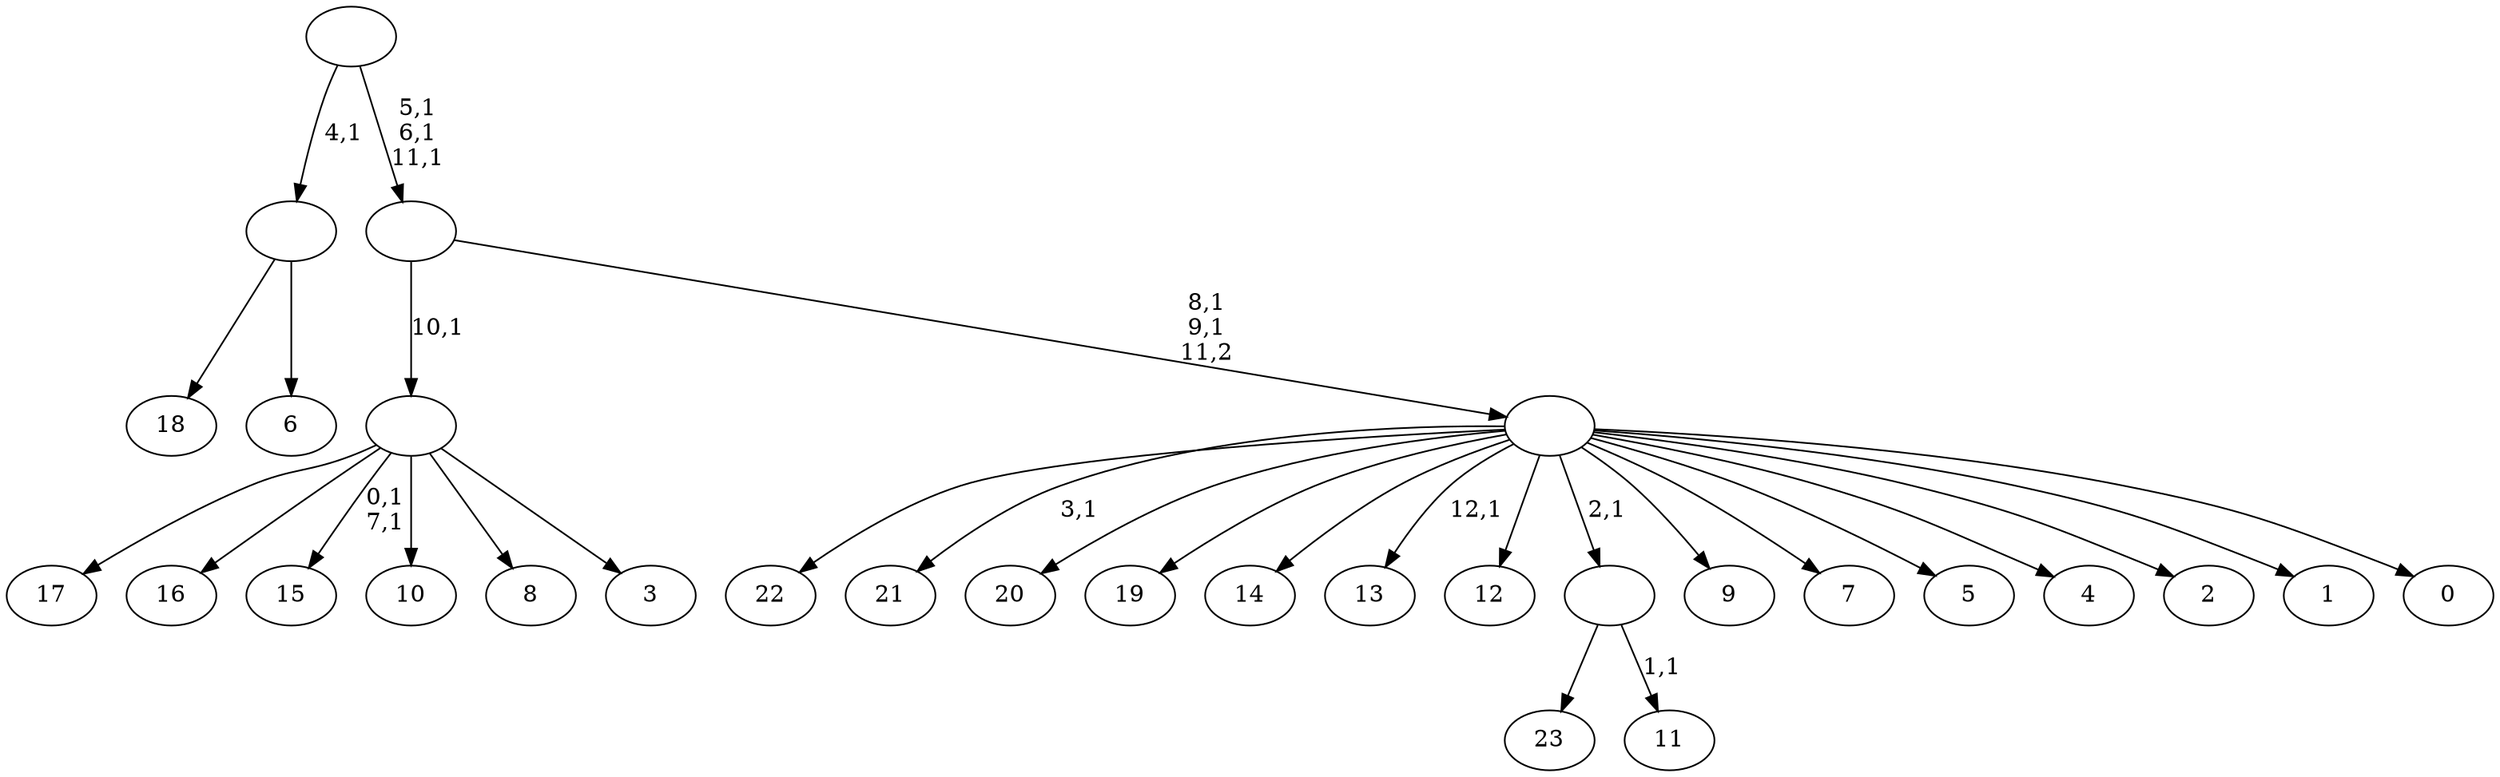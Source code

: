 digraph T {
	37 [label="23"]
	36 [label="22"]
	35 [label="21"]
	33 [label="20"]
	32 [label="19"]
	31 [label="18"]
	30 [label="17"]
	29 [label="16"]
	28 [label="15"]
	25 [label="14"]
	24 [label="13"]
	22 [label="12"]
	21 [label="11"]
	19 [label=""]
	18 [label="10"]
	17 [label="9"]
	16 [label="8"]
	15 [label="7"]
	14 [label="6"]
	13 [label=""]
	12 [label="5"]
	11 [label="4"]
	10 [label="3"]
	9 [label=""]
	8 [label="2"]
	7 [label="1"]
	6 [label="0"]
	5 [label=""]
	3 [label=""]
	0 [label=""]
	19 -> 21 [label="1,1"]
	19 -> 37 [label=""]
	13 -> 31 [label=""]
	13 -> 14 [label=""]
	9 -> 28 [label="0,1\n7,1"]
	9 -> 30 [label=""]
	9 -> 29 [label=""]
	9 -> 18 [label=""]
	9 -> 16 [label=""]
	9 -> 10 [label=""]
	5 -> 24 [label="12,1"]
	5 -> 35 [label="3,1"]
	5 -> 36 [label=""]
	5 -> 33 [label=""]
	5 -> 32 [label=""]
	5 -> 25 [label=""]
	5 -> 22 [label=""]
	5 -> 19 [label="2,1"]
	5 -> 17 [label=""]
	5 -> 15 [label=""]
	5 -> 12 [label=""]
	5 -> 11 [label=""]
	5 -> 8 [label=""]
	5 -> 7 [label=""]
	5 -> 6 [label=""]
	3 -> 5 [label="8,1\n9,1\n11,2"]
	3 -> 9 [label="10,1"]
	0 -> 3 [label="5,1\n6,1\n11,1"]
	0 -> 13 [label="4,1"]
}
